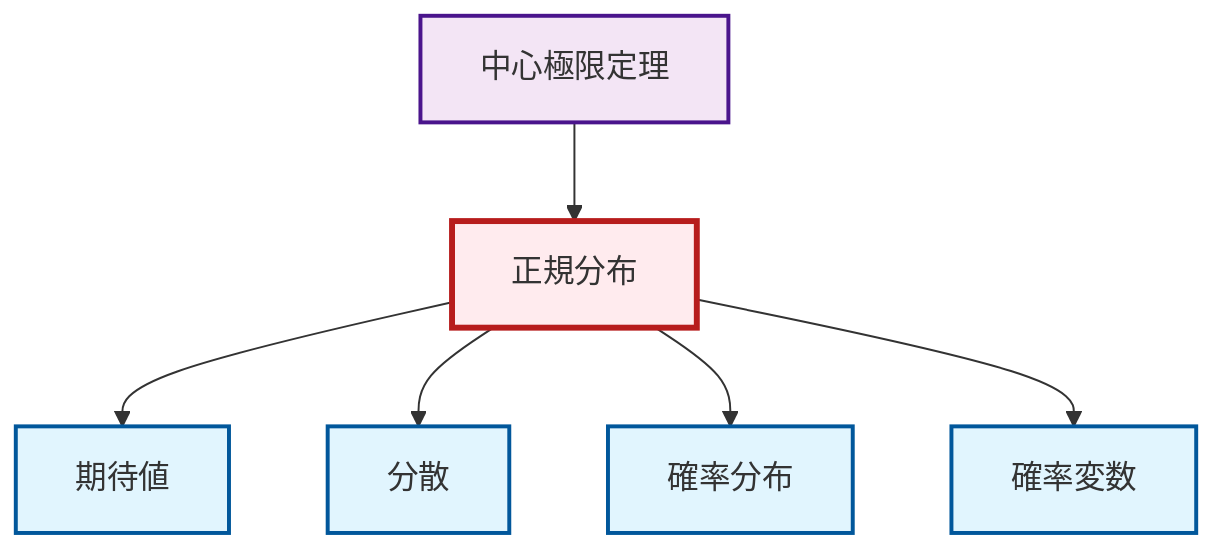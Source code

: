 graph TD
    classDef definition fill:#e1f5fe,stroke:#01579b,stroke-width:2px
    classDef theorem fill:#f3e5f5,stroke:#4a148c,stroke-width:2px
    classDef axiom fill:#fff3e0,stroke:#e65100,stroke-width:2px
    classDef example fill:#e8f5e9,stroke:#1b5e20,stroke-width:2px
    classDef current fill:#ffebee,stroke:#b71c1c,stroke-width:3px
    def-random-variable["確率変数"]:::definition
    def-expectation["期待値"]:::definition
    def-probability-distribution["確率分布"]:::definition
    def-normal-distribution["正規分布"]:::definition
    thm-central-limit["中心極限定理"]:::theorem
    def-variance["分散"]:::definition
    def-normal-distribution --> def-expectation
    def-normal-distribution --> def-variance
    def-normal-distribution --> def-probability-distribution
    thm-central-limit --> def-normal-distribution
    def-normal-distribution --> def-random-variable
    class def-normal-distribution current